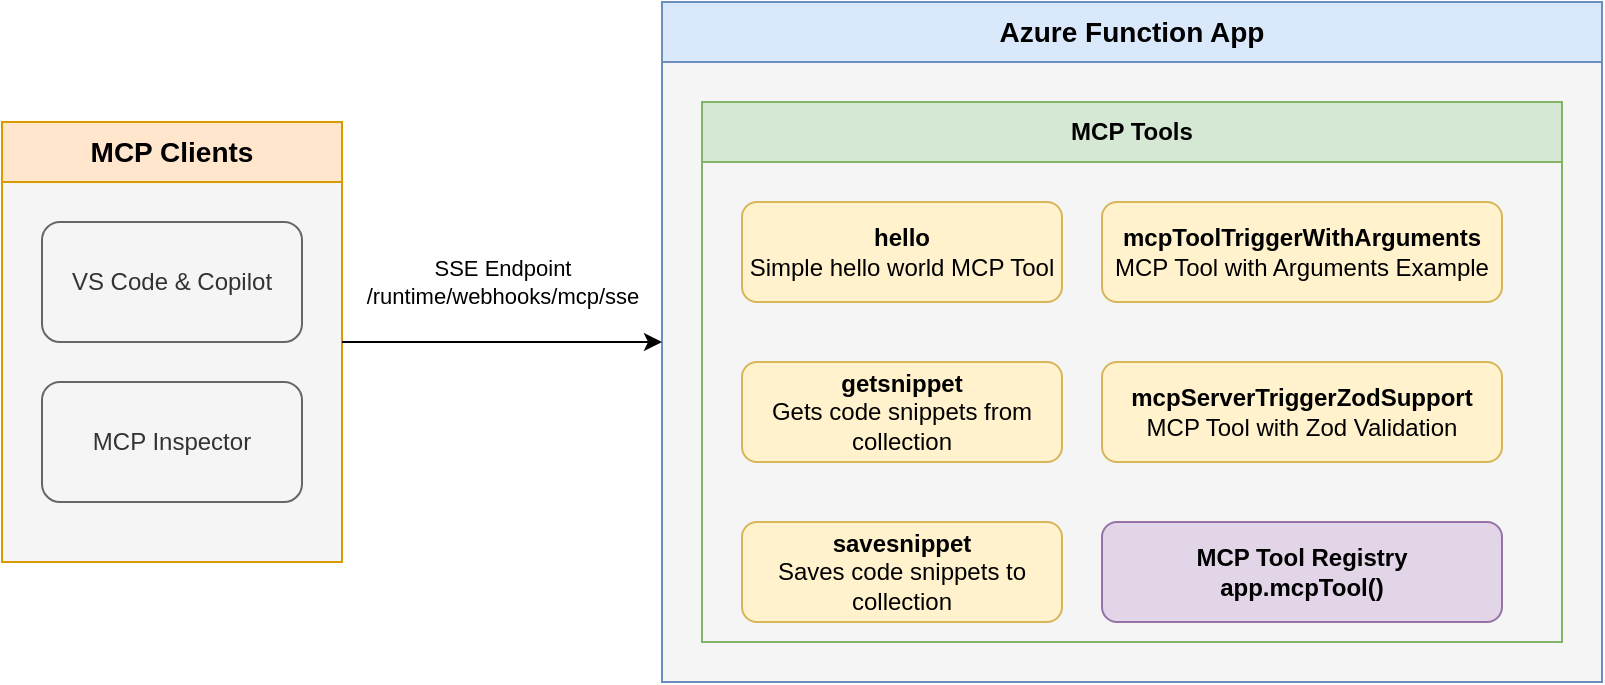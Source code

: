 <mxfile>
    <diagram id="remote-mcp-functions" name="Remote MCP Functions Architecture">
        <mxGraphModel dx="1004" dy="615" grid="0" gridSize="10" guides="1" tooltips="1" connect="1" arrows="1" fold="1" page="1" pageScale="1" pageWidth="1100" pageHeight="850" math="0" shadow="0">
            <root>
                <mxCell id="0"/>
                <mxCell id="1" parent="0"/>
                <mxCell id="function-app-container" value="Azure Function App" style="swimlane;whiteSpace=wrap;html=1;fillColor=#dae8fc;strokeColor=#6c8ebf;startSize=30;fontSize=14;fontStyle=1;swimlaneFillColor=#f5f5f5;" parent="1" vertex="1">
                    <mxGeometry x="370" y="100" width="470" height="340" as="geometry"/>
                </mxCell>
                <mxCell id="mcp-tools-container" value="MCP Tools" style="swimlane;whiteSpace=wrap;html=1;fillColor=#d5e8d4;strokeColor=#82b366;startSize=30;" parent="function-app-container" vertex="1">
                    <mxGeometry x="20" y="50" width="430" height="270" as="geometry"/>
                </mxCell>
                <mxCell id="hello-tool" value="&lt;b&gt;hello&lt;/b&gt;&lt;br&gt;Simple hello world MCP Tool" style="rounded=1;whiteSpace=wrap;html=1;fillColor=#fff2cc;strokeColor=#d6b656;" parent="mcp-tools-container" vertex="1">
                    <mxGeometry x="20" y="50" width="160" height="50" as="geometry"/>
                </mxCell>
                <mxCell id="get-snippet-tool" value="&lt;b&gt;getsnippet&lt;/b&gt;&lt;br&gt;Gets code snippets from collection" style="rounded=1;whiteSpace=wrap;html=1;fillColor=#fff2cc;strokeColor=#d6b656;" parent="mcp-tools-container" vertex="1">
                    <mxGeometry x="20" y="130" width="160" height="50" as="geometry"/>
                </mxCell>
                <mxCell id="save-snippet-tool" value="&lt;b&gt;savesnippet&lt;/b&gt;&lt;br&gt;Saves code snippets to collection" style="rounded=1;whiteSpace=wrap;html=1;fillColor=#fff2cc;strokeColor=#d6b656;" parent="mcp-tools-container" vertex="1">
                    <mxGeometry x="20" y="210" width="160" height="50" as="geometry"/>
                </mxCell>
                <mxCell id="arguments-tool" value="&lt;b&gt;mcpToolTriggerWithArguments&lt;/b&gt;&lt;br&gt;MCP Tool with Arguments Example" style="rounded=1;whiteSpace=wrap;html=1;fillColor=#fff2cc;strokeColor=#d6b656;" parent="mcp-tools-container" vertex="1">
                    <mxGeometry x="200" y="50" width="200" height="50" as="geometry"/>
                </mxCell>
                <mxCell id="zod-tool" value="&lt;b&gt;mcpServerTriggerZodSupport&lt;/b&gt;&lt;br&gt;MCP Tool with Zod Validation" style="rounded=1;whiteSpace=wrap;html=1;fillColor=#fff2cc;strokeColor=#d6b656;" parent="mcp-tools-container" vertex="1">
                    <mxGeometry x="200" y="130" width="200" height="50" as="geometry"/>
                </mxCell>
                <mxCell id="tool-registry" value="MCP Tool Registry&#xa;app.mcpTool()" style="rounded=1;whiteSpace=wrap;html=1;fillColor=#e1d5e7;strokeColor=#9673a6;fontStyle=1" parent="mcp-tools-container" vertex="1">
                    <mxGeometry x="200" y="210" width="200" height="50" as="geometry"/>
                </mxCell>
                <mxCell id="mcp-clients" value="MCP Clients" style="swimlane;whiteSpace=wrap;html=1;fillColor=#ffe6cc;strokeColor=#d79b00;startSize=30;fontSize=14;fontStyle=1;swimlaneFillColor=#F5F5F5;" parent="1" vertex="1">
                    <mxGeometry x="40" y="160" width="170" height="220" as="geometry"/>
                </mxCell>
                <mxCell id="vscode-client" value="VS Code &amp; Copilot" style="rounded=1;whiteSpace=wrap;html=1;fillColor=#f5f5f5;strokeColor=#666666;fontColor=#333333;" parent="mcp-clients" vertex="1">
                    <mxGeometry x="20" y="50" width="130" height="60" as="geometry"/>
                </mxCell>
                <mxCell id="mcp-inspector" value="MCP Inspector" style="rounded=1;whiteSpace=wrap;html=1;fillColor=#f5f5f5;strokeColor=#666666;fontColor=#333333;" parent="mcp-clients" vertex="1">
                    <mxGeometry x="20" y="130" width="130" height="60" as="geometry"/>
                </mxCell>
                <mxCell id="client-to-function" value="SSE Endpoint&lt;br&gt;/runtime/webhooks/mcp/sse" style="endArrow=classic;html=1;rounded=0;fontSize=11;exitX=1;exitY=0.5;exitDx=0;exitDy=0;entryX=0;entryY=0.5;entryDx=0;entryDy=0;" parent="1" source="mcp-clients" target="function-app-container" edge="1">
                    <mxGeometry y="30" width="50" height="50" relative="1" as="geometry">
                        <mxPoint x="220" y="210" as="sourcePoint"/>
                        <mxPoint x="270" y="210" as="targetPoint"/>
                        <mxPoint as="offset"/>
                    </mxGeometry>
                </mxCell>
            </root>
        </mxGraphModel>
    </diagram>
</mxfile>